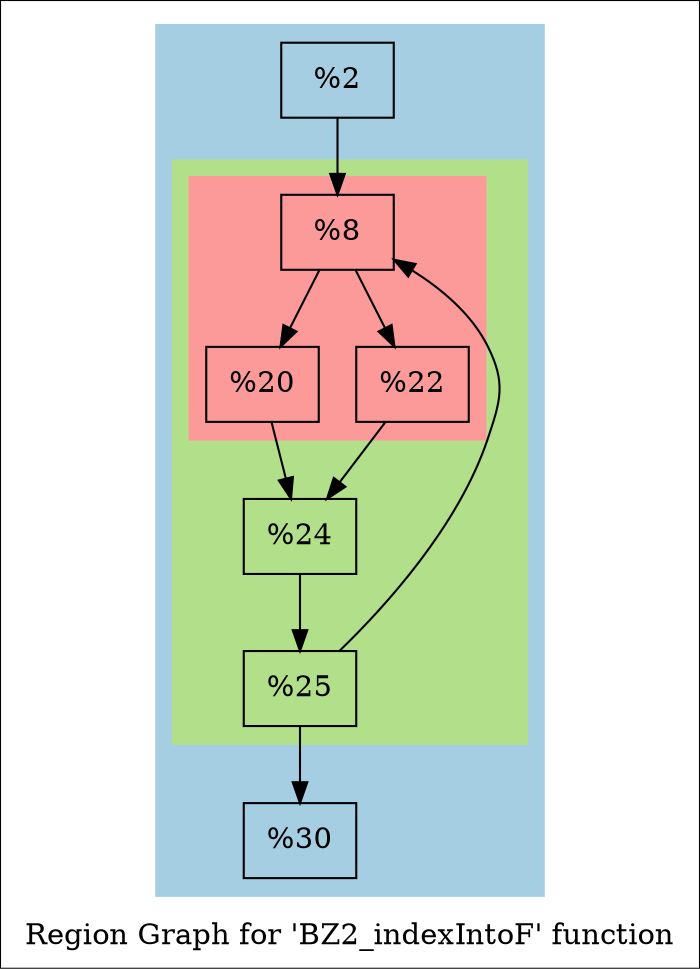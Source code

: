 digraph "Region Graph for 'BZ2_indexIntoF' function" {
	label="Region Graph for 'BZ2_indexIntoF' function";

	Node0x11f2d50 [shape=record,label="{%2}"];
	Node0x11f2d50 -> Node0x13bf4f0;
	Node0x13bf4f0 [shape=record,label="{%8}"];
	Node0x13bf4f0 -> Node0x1446d20;
	Node0x13bf4f0 -> Node0x1367970;
	Node0x1446d20 [shape=record,label="{%20}"];
	Node0x1446d20 -> Node0x144b5a0;
	Node0x144b5a0 [shape=record,label="{%24}"];
	Node0x144b5a0 -> Node0x11534a0;
	Node0x11534a0 [shape=record,label="{%25}"];
	Node0x11534a0 -> Node0x13bf4f0[constraint=false];
	Node0x11534a0 -> Node0x10f84e0;
	Node0x10f84e0 [shape=record,label="{%30}"];
	Node0x1367970 [shape=record,label="{%22}"];
	Node0x1367970 -> Node0x144b5a0;
	colorscheme = "paired12"
        subgraph cluster_0x14832d0 {
          label = "";
          style = filled;
          color = 1
          subgraph cluster_0x145b610 {
            label = "";
            style = filled;
            color = 3
            subgraph cluster_0x1483250 {
              label = "";
              style = filled;
              color = 5
              Node0x13bf4f0;
              Node0x1446d20;
              Node0x1367970;
            }
            Node0x144b5a0;
            Node0x11534a0;
          }
          Node0x11f2d50;
          Node0x10f84e0;
        }
}
